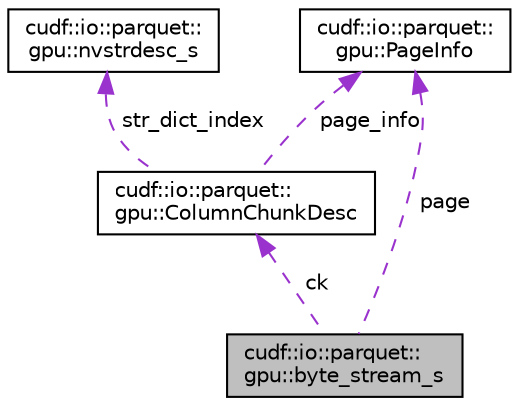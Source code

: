 digraph "cudf::io::parquet::gpu::byte_stream_s"
{
  edge [fontname="Helvetica",fontsize="10",labelfontname="Helvetica",labelfontsize="10"];
  node [fontname="Helvetica",fontsize="10",shape=record];
  Node1 [label="cudf::io::parquet::\lgpu::byte_stream_s",height=0.2,width=0.4,color="black", fillcolor="grey75", style="filled", fontcolor="black"];
  Node2 -> Node1 [dir="back",color="darkorchid3",fontsize="10",style="dashed",label=" ck" ,fontname="Helvetica"];
  Node2 [label="cudf::io::parquet::\lgpu::ColumnChunkDesc",height=0.2,width=0.4,color="black", fillcolor="white", style="filled",URL="$structcudf_1_1io_1_1parquet_1_1gpu_1_1ColumnChunkDesc.html",tooltip="Struct describing a particular chunk of column data. "];
  Node3 -> Node2 [dir="back",color="darkorchid3",fontsize="10",style="dashed",label=" str_dict_index" ,fontname="Helvetica"];
  Node3 [label="cudf::io::parquet::\lgpu::nvstrdesc_s",height=0.2,width=0.4,color="black", fillcolor="white", style="filled",URL="$structcudf_1_1io_1_1parquet_1_1gpu_1_1nvstrdesc__s.html",tooltip="Struct to describe the output of a string datatype. "];
  Node4 -> Node2 [dir="back",color="darkorchid3",fontsize="10",style="dashed",label=" page_info" ,fontname="Helvetica"];
  Node4 [label="cudf::io::parquet::\lgpu::PageInfo",height=0.2,width=0.4,color="black", fillcolor="white", style="filled",URL="$structcudf_1_1io_1_1parquet_1_1gpu_1_1PageInfo.html",tooltip="Struct describing a particular page of column chunk data. "];
  Node4 -> Node1 [dir="back",color="darkorchid3",fontsize="10",style="dashed",label=" page" ,fontname="Helvetica"];
}
